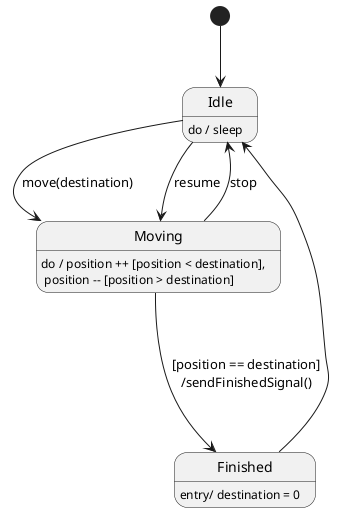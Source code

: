 @startuml dispenser
[*] --> Idle
Idle -d-> Moving : move(destination)
Idle -d-> Moving : resume
Idle: do / sleep
Moving --> Idle : stop
Moving : do / position ++ [position < destination],\n position -- [position > destination]
Moving -d-> Finished : [position == destination]\n/sendFinishedSignal()
Finished --d--> Idle
Finished: entry/ destination = 0
@enduml